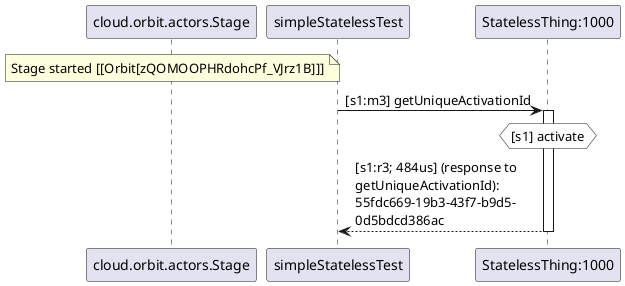 @startuml
note over "cloud.orbit.actors.Stage": Stage started [[Orbit[zQOMOOPHRdohcPf_VJrz1B]]]
"simpleStatelessTest" -> "StatelessThing:1000" : [s1:m3] getUniqueActivationId
activate "StatelessThing:1000"
hnote over "StatelessThing:1000" #white : [s1] activate
"StatelessThing:1000" --> "simpleStatelessTest" : [s1:r3; 484us] (response to \ngetUniqueActivationId): \n55fdc669-19b3-43f7-b9d5-\n0d5bdcd386ac
deactivate "StatelessThing:1000"
@enduml
